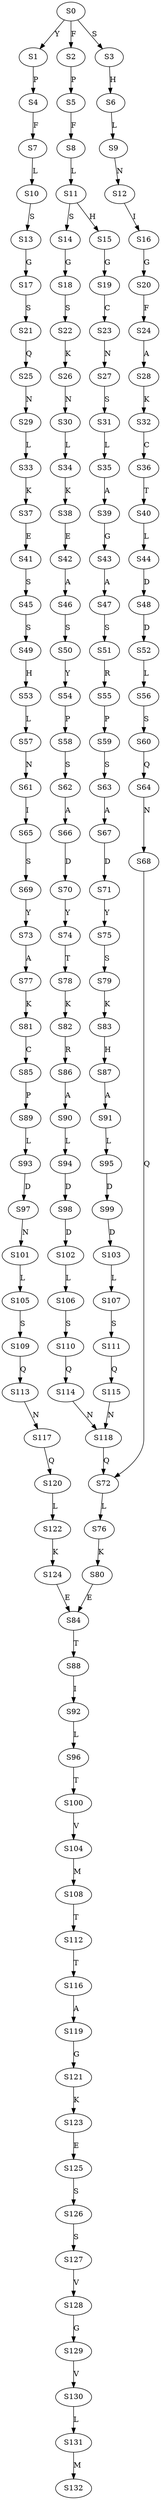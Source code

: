 strict digraph  {
	S0 -> S1 [ label = Y ];
	S0 -> S2 [ label = F ];
	S0 -> S3 [ label = S ];
	S1 -> S4 [ label = P ];
	S2 -> S5 [ label = P ];
	S3 -> S6 [ label = H ];
	S4 -> S7 [ label = F ];
	S5 -> S8 [ label = F ];
	S6 -> S9 [ label = L ];
	S7 -> S10 [ label = L ];
	S8 -> S11 [ label = L ];
	S9 -> S12 [ label = N ];
	S10 -> S13 [ label = S ];
	S11 -> S14 [ label = S ];
	S11 -> S15 [ label = H ];
	S12 -> S16 [ label = I ];
	S13 -> S17 [ label = G ];
	S14 -> S18 [ label = G ];
	S15 -> S19 [ label = G ];
	S16 -> S20 [ label = G ];
	S17 -> S21 [ label = S ];
	S18 -> S22 [ label = S ];
	S19 -> S23 [ label = C ];
	S20 -> S24 [ label = F ];
	S21 -> S25 [ label = Q ];
	S22 -> S26 [ label = K ];
	S23 -> S27 [ label = N ];
	S24 -> S28 [ label = A ];
	S25 -> S29 [ label = N ];
	S26 -> S30 [ label = N ];
	S27 -> S31 [ label = S ];
	S28 -> S32 [ label = K ];
	S29 -> S33 [ label = L ];
	S30 -> S34 [ label = L ];
	S31 -> S35 [ label = L ];
	S32 -> S36 [ label = C ];
	S33 -> S37 [ label = K ];
	S34 -> S38 [ label = K ];
	S35 -> S39 [ label = A ];
	S36 -> S40 [ label = T ];
	S37 -> S41 [ label = E ];
	S38 -> S42 [ label = E ];
	S39 -> S43 [ label = G ];
	S40 -> S44 [ label = L ];
	S41 -> S45 [ label = S ];
	S42 -> S46 [ label = A ];
	S43 -> S47 [ label = A ];
	S44 -> S48 [ label = D ];
	S45 -> S49 [ label = S ];
	S46 -> S50 [ label = S ];
	S47 -> S51 [ label = S ];
	S48 -> S52 [ label = D ];
	S49 -> S53 [ label = H ];
	S50 -> S54 [ label = Y ];
	S51 -> S55 [ label = R ];
	S52 -> S56 [ label = L ];
	S53 -> S57 [ label = L ];
	S54 -> S58 [ label = P ];
	S55 -> S59 [ label = P ];
	S56 -> S60 [ label = S ];
	S57 -> S61 [ label = N ];
	S58 -> S62 [ label = S ];
	S59 -> S63 [ label = S ];
	S60 -> S64 [ label = Q ];
	S61 -> S65 [ label = I ];
	S62 -> S66 [ label = A ];
	S63 -> S67 [ label = A ];
	S64 -> S68 [ label = N ];
	S65 -> S69 [ label = S ];
	S66 -> S70 [ label = D ];
	S67 -> S71 [ label = D ];
	S68 -> S72 [ label = Q ];
	S69 -> S73 [ label = Y ];
	S70 -> S74 [ label = Y ];
	S71 -> S75 [ label = Y ];
	S72 -> S76 [ label = L ];
	S73 -> S77 [ label = A ];
	S74 -> S78 [ label = T ];
	S75 -> S79 [ label = S ];
	S76 -> S80 [ label = K ];
	S77 -> S81 [ label = K ];
	S78 -> S82 [ label = K ];
	S79 -> S83 [ label = K ];
	S80 -> S84 [ label = E ];
	S81 -> S85 [ label = C ];
	S82 -> S86 [ label = R ];
	S83 -> S87 [ label = H ];
	S84 -> S88 [ label = T ];
	S85 -> S89 [ label = P ];
	S86 -> S90 [ label = A ];
	S87 -> S91 [ label = A ];
	S88 -> S92 [ label = I ];
	S89 -> S93 [ label = L ];
	S90 -> S94 [ label = L ];
	S91 -> S95 [ label = L ];
	S92 -> S96 [ label = L ];
	S93 -> S97 [ label = D ];
	S94 -> S98 [ label = D ];
	S95 -> S99 [ label = D ];
	S96 -> S100 [ label = T ];
	S97 -> S101 [ label = N ];
	S98 -> S102 [ label = D ];
	S99 -> S103 [ label = D ];
	S100 -> S104 [ label = V ];
	S101 -> S105 [ label = L ];
	S102 -> S106 [ label = L ];
	S103 -> S107 [ label = L ];
	S104 -> S108 [ label = M ];
	S105 -> S109 [ label = S ];
	S106 -> S110 [ label = S ];
	S107 -> S111 [ label = S ];
	S108 -> S112 [ label = T ];
	S109 -> S113 [ label = Q ];
	S110 -> S114 [ label = Q ];
	S111 -> S115 [ label = Q ];
	S112 -> S116 [ label = T ];
	S113 -> S117 [ label = N ];
	S114 -> S118 [ label = N ];
	S115 -> S118 [ label = N ];
	S116 -> S119 [ label = A ];
	S117 -> S120 [ label = Q ];
	S118 -> S72 [ label = Q ];
	S119 -> S121 [ label = G ];
	S120 -> S122 [ label = L ];
	S121 -> S123 [ label = K ];
	S122 -> S124 [ label = K ];
	S123 -> S125 [ label = E ];
	S124 -> S84 [ label = E ];
	S125 -> S126 [ label = S ];
	S126 -> S127 [ label = S ];
	S127 -> S128 [ label = V ];
	S128 -> S129 [ label = G ];
	S129 -> S130 [ label = V ];
	S130 -> S131 [ label = L ];
	S131 -> S132 [ label = M ];
}
